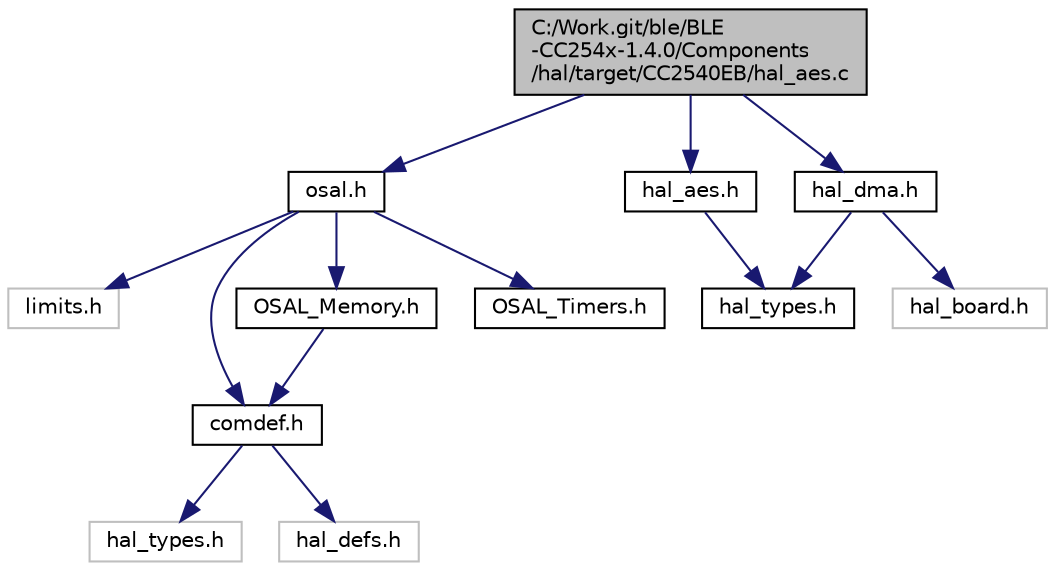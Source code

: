 digraph "C:/Work.git/ble/BLE-CC254x-1.4.0/Components/hal/target/CC2540EB/hal_aes.c"
{
  edge [fontname="Helvetica",fontsize="10",labelfontname="Helvetica",labelfontsize="10"];
  node [fontname="Helvetica",fontsize="10",shape=record];
  Node1 [label="C:/Work.git/ble/BLE\l-CC254x-1.4.0/Components\l/hal/target/CC2540EB/hal_aes.c",height=0.2,width=0.4,color="black", fillcolor="grey75", style="filled" fontcolor="black"];
  Node1 -> Node2 [color="midnightblue",fontsize="10",style="solid",fontname="Helvetica"];
  Node2 [label="osal.h",height=0.2,width=0.4,color="black", fillcolor="white", style="filled",URL="$_o_s_a_l_8h.html"];
  Node2 -> Node3 [color="midnightblue",fontsize="10",style="solid",fontname="Helvetica"];
  Node3 [label="limits.h",height=0.2,width=0.4,color="grey75", fillcolor="white", style="filled"];
  Node2 -> Node4 [color="midnightblue",fontsize="10",style="solid",fontname="Helvetica"];
  Node4 [label="comdef.h",height=0.2,width=0.4,color="black", fillcolor="white", style="filled",URL="$comdef_8h.html"];
  Node4 -> Node5 [color="midnightblue",fontsize="10",style="solid",fontname="Helvetica"];
  Node5 [label="hal_types.h",height=0.2,width=0.4,color="grey75", fillcolor="white", style="filled"];
  Node4 -> Node6 [color="midnightblue",fontsize="10",style="solid",fontname="Helvetica"];
  Node6 [label="hal_defs.h",height=0.2,width=0.4,color="grey75", fillcolor="white", style="filled"];
  Node2 -> Node7 [color="midnightblue",fontsize="10",style="solid",fontname="Helvetica"];
  Node7 [label="OSAL_Memory.h",height=0.2,width=0.4,color="black", fillcolor="white", style="filled",URL="$_o_s_a_l___memory_8h.html"];
  Node7 -> Node4 [color="midnightblue",fontsize="10",style="solid",fontname="Helvetica"];
  Node2 -> Node8 [color="midnightblue",fontsize="10",style="solid",fontname="Helvetica"];
  Node8 [label="OSAL_Timers.h",height=0.2,width=0.4,color="black", fillcolor="white", style="filled",URL="$_o_s_a_l___timers_8h.html"];
  Node1 -> Node9 [color="midnightblue",fontsize="10",style="solid",fontname="Helvetica"];
  Node9 [label="hal_aes.h",height=0.2,width=0.4,color="black", fillcolor="white", style="filled",URL="$_components_2hal_2target_2_c_c2540_e_b_2hal__aes_8h.html"];
  Node9 -> Node10 [color="midnightblue",fontsize="10",style="solid",fontname="Helvetica"];
  Node10 [label="hal_types.h",height=0.2,width=0.4,color="black", fillcolor="white", style="filled",URL="$_components_2hal_2target_2_c_c2540_e_b_2hal__types_8h.html"];
  Node1 -> Node11 [color="midnightblue",fontsize="10",style="solid",fontname="Helvetica"];
  Node11 [label="hal_dma.h",height=0.2,width=0.4,color="black", fillcolor="white", style="filled",URL="$_components_2hal_2target_2_c_c2540_e_b_2hal__dma_8h.html"];
  Node11 -> Node12 [color="midnightblue",fontsize="10",style="solid",fontname="Helvetica"];
  Node12 [label="hal_board.h",height=0.2,width=0.4,color="grey75", fillcolor="white", style="filled"];
  Node11 -> Node10 [color="midnightblue",fontsize="10",style="solid",fontname="Helvetica"];
}
